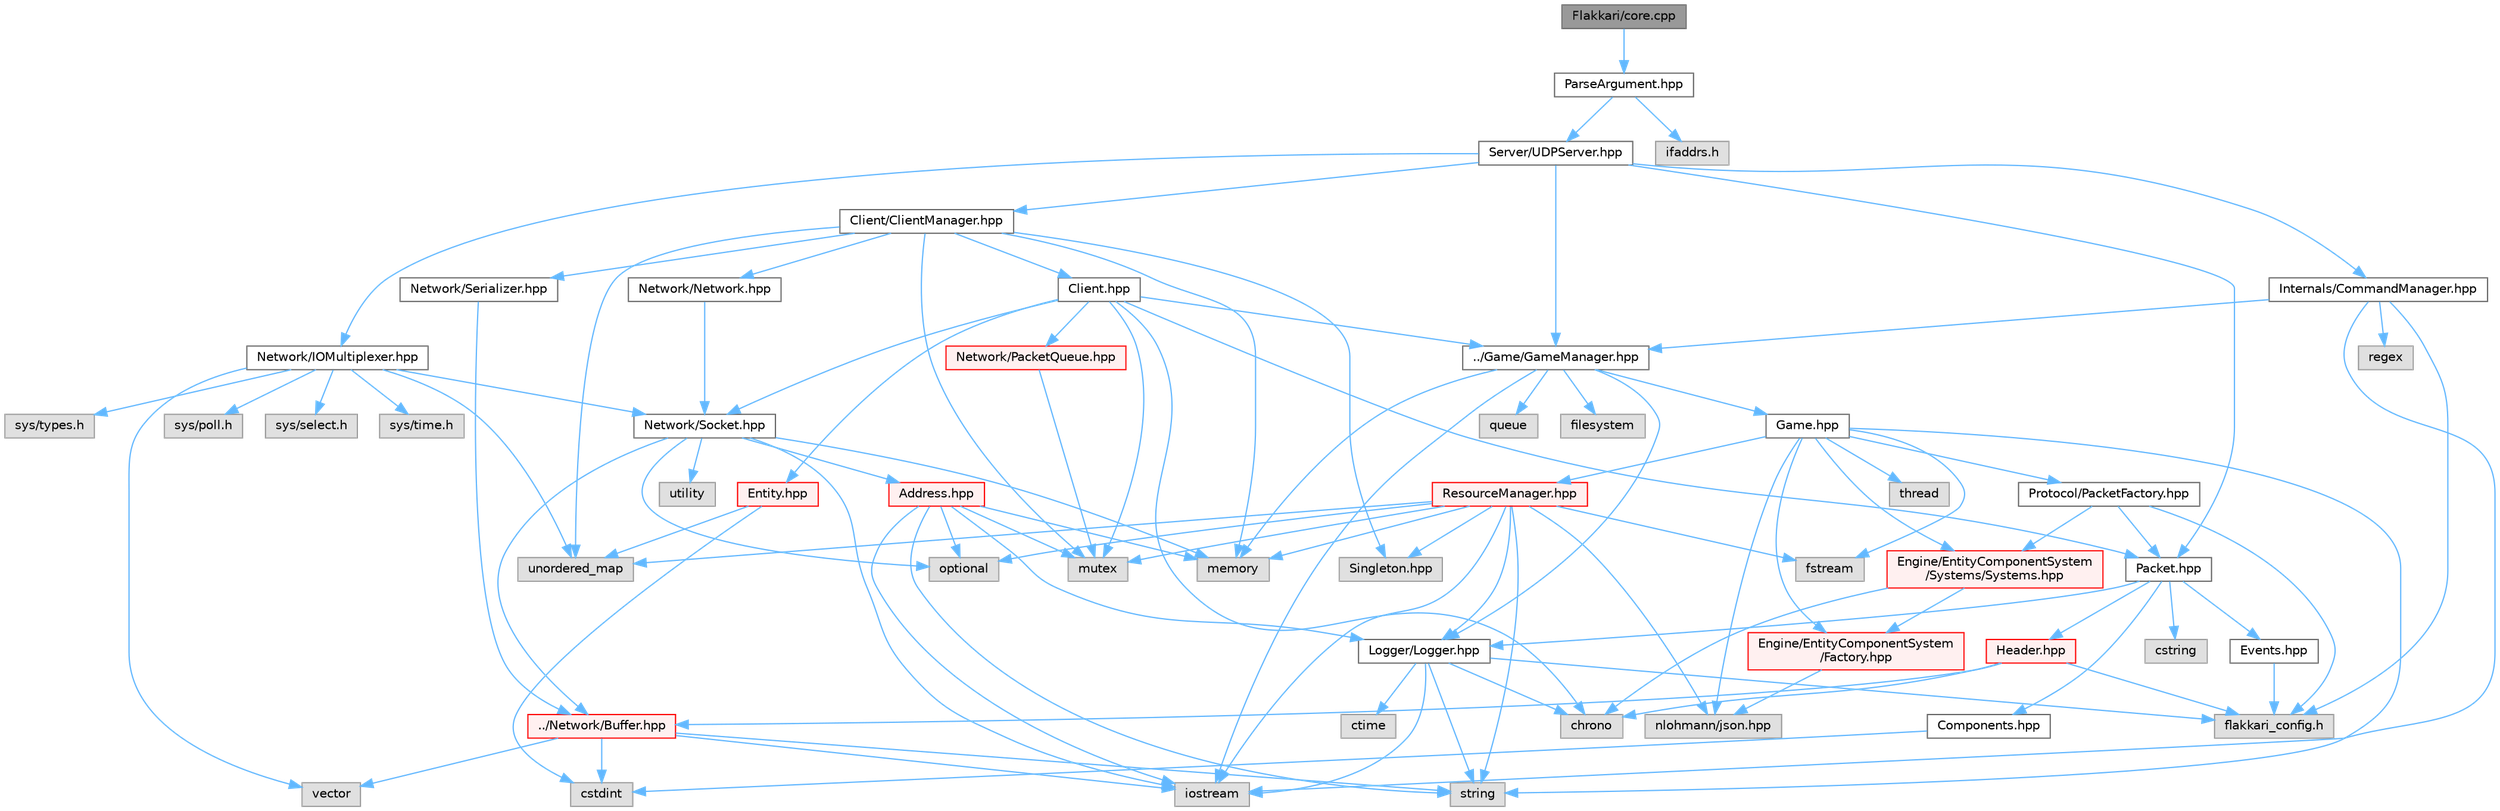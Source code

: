 digraph "Flakkari/core.cpp"
{
 // LATEX_PDF_SIZE
  bgcolor="transparent";
  edge [fontname=Helvetica,fontsize=10,labelfontname=Helvetica,labelfontsize=10];
  node [fontname=Helvetica,fontsize=10,shape=box,height=0.2,width=0.4];
  Node1 [id="Node000001",label="Flakkari/core.cpp",height=0.2,width=0.4,color="gray40", fillcolor="grey60", style="filled", fontcolor="black",tooltip=" "];
  Node1 -> Node2 [id="edge1_Node000001_Node000002",color="steelblue1",style="solid",tooltip=" "];
  Node2 [id="Node000002",label="ParseArgument.hpp",height=0.2,width=0.4,color="grey40", fillcolor="white", style="filled",URL="$d7/d94/ParseArgument_8hpp.html",tooltip=" "];
  Node2 -> Node3 [id="edge2_Node000002_Node000003",color="steelblue1",style="solid",tooltip=" "];
  Node3 [id="Node000003",label="Server/UDPServer.hpp",height=0.2,width=0.4,color="grey40", fillcolor="white", style="filled",URL="$d6/de9/UDPServer_8hpp.html",tooltip=" "];
  Node3 -> Node4 [id="edge3_Node000003_Node000004",color="steelblue1",style="solid",tooltip=" "];
  Node4 [id="Node000004",label="Client/ClientManager.hpp",height=0.2,width=0.4,color="grey40", fillcolor="white", style="filled",URL="$d8/dff/ClientManager_8hpp.html",tooltip=" "];
  Node4 -> Node5 [id="edge4_Node000004_Node000005",color="steelblue1",style="solid",tooltip=" "];
  Node5 [id="Node000005",label="Client.hpp",height=0.2,width=0.4,color="grey40", fillcolor="white", style="filled",URL="$d3/d8e/Client_8hpp.html",tooltip=" "];
  Node5 -> Node6 [id="edge5_Node000005_Node000006",color="steelblue1",style="solid",tooltip=" "];
  Node6 [id="Node000006",label="chrono",height=0.2,width=0.4,color="grey60", fillcolor="#E0E0E0", style="filled",tooltip=" "];
  Node5 -> Node7 [id="edge6_Node000005_Node000007",color="steelblue1",style="solid",tooltip=" "];
  Node7 [id="Node000007",label="mutex",height=0.2,width=0.4,color="grey60", fillcolor="#E0E0E0", style="filled",tooltip=" "];
  Node5 -> Node8 [id="edge7_Node000005_Node000008",color="steelblue1",style="solid",tooltip=" "];
  Node8 [id="Node000008",label="../Game/GameManager.hpp",height=0.2,width=0.4,color="grey40", fillcolor="white", style="filled",URL="$d6/d27/GameManager_8hpp.html",tooltip=" "];
  Node8 -> Node9 [id="edge8_Node000008_Node000009",color="steelblue1",style="solid",tooltip=" "];
  Node9 [id="Node000009",label="filesystem",height=0.2,width=0.4,color="grey60", fillcolor="#E0E0E0", style="filled",tooltip=" "];
  Node8 -> Node10 [id="edge9_Node000008_Node000010",color="steelblue1",style="solid",tooltip=" "];
  Node10 [id="Node000010",label="iostream",height=0.2,width=0.4,color="grey60", fillcolor="#E0E0E0", style="filled",tooltip=" "];
  Node8 -> Node11 [id="edge10_Node000008_Node000011",color="steelblue1",style="solid",tooltip=" "];
  Node11 [id="Node000011",label="memory",height=0.2,width=0.4,color="grey60", fillcolor="#E0E0E0", style="filled",tooltip=" "];
  Node8 -> Node12 [id="edge11_Node000008_Node000012",color="steelblue1",style="solid",tooltip=" "];
  Node12 [id="Node000012",label="queue",height=0.2,width=0.4,color="grey60", fillcolor="#E0E0E0", style="filled",tooltip=" "];
  Node8 -> Node13 [id="edge12_Node000008_Node000013",color="steelblue1",style="solid",tooltip=" "];
  Node13 [id="Node000013",label="Game.hpp",height=0.2,width=0.4,color="grey40", fillcolor="white", style="filled",URL="$d5/d4b/Game_8hpp.html",tooltip=" "];
  Node13 -> Node14 [id="edge13_Node000013_Node000014",color="steelblue1",style="solid",tooltip=" "];
  Node14 [id="Node000014",label="fstream",height=0.2,width=0.4,color="grey60", fillcolor="#E0E0E0", style="filled",tooltip=" "];
  Node13 -> Node15 [id="edge14_Node000013_Node000015",color="steelblue1",style="solid",tooltip=" "];
  Node15 [id="Node000015",label="nlohmann/json.hpp",height=0.2,width=0.4,color="grey60", fillcolor="#E0E0E0", style="filled",tooltip=" "];
  Node13 -> Node16 [id="edge15_Node000013_Node000016",color="steelblue1",style="solid",tooltip=" "];
  Node16 [id="Node000016",label="string",height=0.2,width=0.4,color="grey60", fillcolor="#E0E0E0", style="filled",tooltip=" "];
  Node13 -> Node17 [id="edge16_Node000013_Node000017",color="steelblue1",style="solid",tooltip=" "];
  Node17 [id="Node000017",label="thread",height=0.2,width=0.4,color="grey60", fillcolor="#E0E0E0", style="filled",tooltip=" "];
  Node13 -> Node18 [id="edge17_Node000013_Node000018",color="steelblue1",style="solid",tooltip=" "];
  Node18 [id="Node000018",label="Engine/EntityComponentSystem\l/Factory.hpp",height=0.2,width=0.4,color="red", fillcolor="#FFF0F0", style="filled",URL="$d5/d03/Factory_8hpp.html",tooltip=" "];
  Node18 -> Node15 [id="edge18_Node000018_Node000015",color="steelblue1",style="solid",tooltip=" "];
  Node13 -> Node65 [id="edge19_Node000013_Node000065",color="steelblue1",style="solid",tooltip=" "];
  Node65 [id="Node000065",label="Engine/EntityComponentSystem\l/Systems/Systems.hpp",height=0.2,width=0.4,color="red", fillcolor="#FFF0F0", style="filled",URL="$d8/d3d/Systems_8hpp.html",tooltip=" "];
  Node65 -> Node18 [id="edge20_Node000065_Node000018",color="steelblue1",style="solid",tooltip=" "];
  Node65 -> Node6 [id="edge21_Node000065_Node000006",color="steelblue1",style="solid",tooltip=" "];
  Node13 -> Node67 [id="edge22_Node000013_Node000067",color="steelblue1",style="solid",tooltip=" "];
  Node67 [id="Node000067",label="Protocol/PacketFactory.hpp",height=0.2,width=0.4,color="grey40", fillcolor="white", style="filled",URL="$d7/d61/PacketFactory_8hpp.html",tooltip=" "];
  Node67 -> Node38 [id="edge23_Node000067_Node000038",color="steelblue1",style="solid",tooltip=" "];
  Node38 [id="Node000038",label="flakkari_config.h",height=0.2,width=0.4,color="grey60", fillcolor="#E0E0E0", style="filled",tooltip=" "];
  Node67 -> Node65 [id="edge24_Node000067_Node000065",color="steelblue1",style="solid",tooltip=" "];
  Node67 -> Node68 [id="edge25_Node000067_Node000068",color="steelblue1",style="solid",tooltip=" "];
  Node68 [id="Node000068",label="Packet.hpp",height=0.2,width=0.4,color="grey40", fillcolor="white", style="filled",URL="$db/d1b/Packet_8hpp.html",tooltip=" "];
  Node68 -> Node69 [id="edge26_Node000068_Node000069",color="steelblue1",style="solid",tooltip=" "];
  Node69 [id="Node000069",label="Components.hpp",height=0.2,width=0.4,color="grey40", fillcolor="white", style="filled",URL="$d1/d3b/Components_8hpp.html",tooltip=" "];
  Node69 -> Node22 [id="edge27_Node000069_Node000022",color="steelblue1",style="solid",tooltip=" "];
  Node22 [id="Node000022",label="cstdint",height=0.2,width=0.4,color="grey60", fillcolor="#E0E0E0", style="filled",tooltip=" "];
  Node68 -> Node70 [id="edge28_Node000068_Node000070",color="steelblue1",style="solid",tooltip=" "];
  Node70 [id="Node000070",label="Events.hpp",height=0.2,width=0.4,color="grey40", fillcolor="white", style="filled",URL="$d0/d4e/Events_8hpp.html",tooltip=" "];
  Node70 -> Node38 [id="edge29_Node000070_Node000038",color="steelblue1",style="solid",tooltip=" "];
  Node68 -> Node71 [id="edge30_Node000068_Node000071",color="steelblue1",style="solid",tooltip=" "];
  Node71 [id="Node000071",label="Header.hpp",height=0.2,width=0.4,color="red", fillcolor="#FFF0F0", style="filled",URL="$d4/d64/Header_8hpp.html",tooltip=" "];
  Node71 -> Node38 [id="edge31_Node000071_Node000038",color="steelblue1",style="solid",tooltip=" "];
  Node71 -> Node72 [id="edge32_Node000071_Node000072",color="steelblue1",style="solid",tooltip=" "];
  Node72 [id="Node000072",label="../Network/Buffer.hpp",height=0.2,width=0.4,color="red", fillcolor="#FFF0F0", style="filled",URL="$d8/d36/Buffer_8hpp.html",tooltip=" "];
  Node72 -> Node22 [id="edge33_Node000072_Node000022",color="steelblue1",style="solid",tooltip=" "];
  Node72 -> Node10 [id="edge34_Node000072_Node000010",color="steelblue1",style="solid",tooltip=" "];
  Node72 -> Node16 [id="edge35_Node000072_Node000016",color="steelblue1",style="solid",tooltip=" "];
  Node72 -> Node28 [id="edge36_Node000072_Node000028",color="steelblue1",style="solid",tooltip=" "];
  Node28 [id="Node000028",label="vector",height=0.2,width=0.4,color="grey60", fillcolor="#E0E0E0", style="filled",tooltip=" "];
  Node71 -> Node6 [id="edge37_Node000071_Node000006",color="steelblue1",style="solid",tooltip=" "];
  Node68 -> Node74 [id="edge38_Node000068_Node000074",color="steelblue1",style="solid",tooltip=" "];
  Node74 [id="Node000074",label="Logger/Logger.hpp",height=0.2,width=0.4,color="grey40", fillcolor="white", style="filled",URL="$d9/d11/Logger_8hpp.html",tooltip=" "];
  Node74 -> Node38 [id="edge39_Node000074_Node000038",color="steelblue1",style="solid",tooltip=" "];
  Node74 -> Node6 [id="edge40_Node000074_Node000006",color="steelblue1",style="solid",tooltip=" "];
  Node74 -> Node75 [id="edge41_Node000074_Node000075",color="steelblue1",style="solid",tooltip=" "];
  Node75 [id="Node000075",label="ctime",height=0.2,width=0.4,color="grey60", fillcolor="#E0E0E0", style="filled",tooltip=" "];
  Node74 -> Node10 [id="edge42_Node000074_Node000010",color="steelblue1",style="solid",tooltip=" "];
  Node74 -> Node16 [id="edge43_Node000074_Node000016",color="steelblue1",style="solid",tooltip=" "];
  Node68 -> Node56 [id="edge44_Node000068_Node000056",color="steelblue1",style="solid",tooltip=" "];
  Node56 [id="Node000056",label="cstring",height=0.2,width=0.4,color="grey60", fillcolor="#E0E0E0", style="filled",tooltip=" "];
  Node13 -> Node76 [id="edge45_Node000013_Node000076",color="steelblue1",style="solid",tooltip=" "];
  Node76 [id="Node000076",label="ResourceManager.hpp",height=0.2,width=0.4,color="red", fillcolor="#FFF0F0", style="filled",URL="$db/d16/ResourceManager_8hpp.html",tooltip=" "];
  Node76 -> Node77 [id="edge46_Node000076_Node000077",color="steelblue1",style="solid",tooltip=" "];
  Node77 [id="Node000077",label="Singleton.hpp",height=0.2,width=0.4,color="grey60", fillcolor="#E0E0E0", style="filled",tooltip=" "];
  Node76 -> Node14 [id="edge47_Node000076_Node000014",color="steelblue1",style="solid",tooltip=" "];
  Node76 -> Node10 [id="edge48_Node000076_Node000010",color="steelblue1",style="solid",tooltip=" "];
  Node76 -> Node11 [id="edge49_Node000076_Node000011",color="steelblue1",style="solid",tooltip=" "];
  Node76 -> Node7 [id="edge50_Node000076_Node000007",color="steelblue1",style="solid",tooltip=" "];
  Node76 -> Node15 [id="edge51_Node000076_Node000015",color="steelblue1",style="solid",tooltip=" "];
  Node76 -> Node26 [id="edge52_Node000076_Node000026",color="steelblue1",style="solid",tooltip=" "];
  Node26 [id="Node000026",label="optional",height=0.2,width=0.4,color="grey60", fillcolor="#E0E0E0", style="filled",tooltip=" "];
  Node76 -> Node16 [id="edge53_Node000076_Node000016",color="steelblue1",style="solid",tooltip=" "];
  Node76 -> Node23 [id="edge54_Node000076_Node000023",color="steelblue1",style="solid",tooltip=" "];
  Node23 [id="Node000023",label="unordered_map",height=0.2,width=0.4,color="grey60", fillcolor="#E0E0E0", style="filled",tooltip=" "];
  Node76 -> Node74 [id="edge55_Node000076_Node000074",color="steelblue1",style="solid",tooltip=" "];
  Node8 -> Node74 [id="edge56_Node000008_Node000074",color="steelblue1",style="solid",tooltip=" "];
  Node5 -> Node20 [id="edge57_Node000005_Node000020",color="steelblue1",style="solid",tooltip=" "];
  Node20 [id="Node000020",label="Entity.hpp",height=0.2,width=0.4,color="red", fillcolor="#FFF0F0", style="filled",URL="$de/da6/Entity_8hpp.html",tooltip=" "];
  Node20 -> Node22 [id="edge58_Node000020_Node000022",color="steelblue1",style="solid",tooltip=" "];
  Node20 -> Node23 [id="edge59_Node000020_Node000023",color="steelblue1",style="solid",tooltip=" "];
  Node5 -> Node79 [id="edge60_Node000005_Node000079",color="steelblue1",style="solid",tooltip=" "];
  Node79 [id="Node000079",label="Network/PacketQueue.hpp",height=0.2,width=0.4,color="red", fillcolor="#FFF0F0", style="filled",URL="$d3/dd3/PacketQueue_8hpp.html",tooltip=" "];
  Node79 -> Node7 [id="edge61_Node000079_Node000007",color="steelblue1",style="solid",tooltip=" "];
  Node5 -> Node81 [id="edge62_Node000005_Node000081",color="steelblue1",style="solid",tooltip=" "];
  Node81 [id="Node000081",label="Network/Socket.hpp",height=0.2,width=0.4,color="grey40", fillcolor="white", style="filled",URL="$dd/df5/Socket_8hpp.html",tooltip=" "];
  Node81 -> Node82 [id="edge63_Node000081_Node000082",color="steelblue1",style="solid",tooltip=" "];
  Node82 [id="Node000082",label="Address.hpp",height=0.2,width=0.4,color="red", fillcolor="#FFF0F0", style="filled",URL="$d4/d47/Address_8hpp.html",tooltip=" "];
  Node82 -> Node10 [id="edge64_Node000082_Node000010",color="steelblue1",style="solid",tooltip=" "];
  Node82 -> Node11 [id="edge65_Node000082_Node000011",color="steelblue1",style="solid",tooltip=" "];
  Node82 -> Node7 [id="edge66_Node000082_Node000007",color="steelblue1",style="solid",tooltip=" "];
  Node82 -> Node26 [id="edge67_Node000082_Node000026",color="steelblue1",style="solid",tooltip=" "];
  Node82 -> Node16 [id="edge68_Node000082_Node000016",color="steelblue1",style="solid",tooltip=" "];
  Node82 -> Node74 [id="edge69_Node000082_Node000074",color="steelblue1",style="solid",tooltip=" "];
  Node81 -> Node72 [id="edge70_Node000081_Node000072",color="steelblue1",style="solid",tooltip=" "];
  Node81 -> Node10 [id="edge71_Node000081_Node000010",color="steelblue1",style="solid",tooltip=" "];
  Node81 -> Node11 [id="edge72_Node000081_Node000011",color="steelblue1",style="solid",tooltip=" "];
  Node81 -> Node26 [id="edge73_Node000081_Node000026",color="steelblue1",style="solid",tooltip=" "];
  Node81 -> Node85 [id="edge74_Node000081_Node000085",color="steelblue1",style="solid",tooltip=" "];
  Node85 [id="Node000085",label="utility",height=0.2,width=0.4,color="grey60", fillcolor="#E0E0E0", style="filled",tooltip=" "];
  Node5 -> Node68 [id="edge75_Node000005_Node000068",color="steelblue1",style="solid",tooltip=" "];
  Node4 -> Node86 [id="edge76_Node000004_Node000086",color="steelblue1",style="solid",tooltip=" "];
  Node86 [id="Node000086",label="Network/Network.hpp",height=0.2,width=0.4,color="grey40", fillcolor="white", style="filled",URL="$da/d02/Network_8hpp.html",tooltip=" "];
  Node86 -> Node81 [id="edge77_Node000086_Node000081",color="steelblue1",style="solid",tooltip=" "];
  Node4 -> Node87 [id="edge78_Node000004_Node000087",color="steelblue1",style="solid",tooltip=" "];
  Node87 [id="Node000087",label="Network/Serializer.hpp",height=0.2,width=0.4,color="grey40", fillcolor="white", style="filled",URL="$d5/dcc/Serializer_8hpp.html",tooltip=" "];
  Node87 -> Node72 [id="edge79_Node000087_Node000072",color="steelblue1",style="solid",tooltip=" "];
  Node4 -> Node77 [id="edge80_Node000004_Node000077",color="steelblue1",style="solid",tooltip=" "];
  Node4 -> Node11 [id="edge81_Node000004_Node000011",color="steelblue1",style="solid",tooltip=" "];
  Node4 -> Node7 [id="edge82_Node000004_Node000007",color="steelblue1",style="solid",tooltip=" "];
  Node4 -> Node23 [id="edge83_Node000004_Node000023",color="steelblue1",style="solid",tooltip=" "];
  Node3 -> Node8 [id="edge84_Node000003_Node000008",color="steelblue1",style="solid",tooltip=" "];
  Node3 -> Node88 [id="edge85_Node000003_Node000088",color="steelblue1",style="solid",tooltip=" "];
  Node88 [id="Node000088",label="Internals/CommandManager.hpp",height=0.2,width=0.4,color="grey40", fillcolor="white", style="filled",URL="$d9/dae/CommandManager_8hpp.html",tooltip=" "];
  Node88 -> Node10 [id="edge86_Node000088_Node000010",color="steelblue1",style="solid",tooltip=" "];
  Node88 -> Node89 [id="edge87_Node000088_Node000089",color="steelblue1",style="solid",tooltip=" "];
  Node89 [id="Node000089",label="regex",height=0.2,width=0.4,color="grey60", fillcolor="#E0E0E0", style="filled",tooltip=" "];
  Node88 -> Node8 [id="edge88_Node000088_Node000008",color="steelblue1",style="solid",tooltip=" "];
  Node88 -> Node38 [id="edge89_Node000088_Node000038",color="steelblue1",style="solid",tooltip=" "];
  Node3 -> Node90 [id="edge90_Node000003_Node000090",color="steelblue1",style="solid",tooltip=" "];
  Node90 [id="Node000090",label="Network/IOMultiplexer.hpp",height=0.2,width=0.4,color="grey40", fillcolor="white", style="filled",URL="$d5/d63/IOMultiplexer_8hpp.html",tooltip=" "];
  Node90 -> Node81 [id="edge91_Node000090_Node000081",color="steelblue1",style="solid",tooltip=" "];
  Node90 -> Node23 [id="edge92_Node000090_Node000023",color="steelblue1",style="solid",tooltip=" "];
  Node90 -> Node28 [id="edge93_Node000090_Node000028",color="steelblue1",style="solid",tooltip=" "];
  Node90 -> Node91 [id="edge94_Node000090_Node000091",color="steelblue1",style="solid",tooltip=" "];
  Node91 [id="Node000091",label="sys/select.h",height=0.2,width=0.4,color="grey60", fillcolor="#E0E0E0", style="filled",tooltip=" "];
  Node90 -> Node92 [id="edge95_Node000090_Node000092",color="steelblue1",style="solid",tooltip=" "];
  Node92 [id="Node000092",label="sys/time.h",height=0.2,width=0.4,color="grey60", fillcolor="#E0E0E0", style="filled",tooltip=" "];
  Node90 -> Node93 [id="edge96_Node000090_Node000093",color="steelblue1",style="solid",tooltip=" "];
  Node93 [id="Node000093",label="sys/types.h",height=0.2,width=0.4,color="grey60", fillcolor="#E0E0E0", style="filled",tooltip=" "];
  Node90 -> Node94 [id="edge97_Node000090_Node000094",color="steelblue1",style="solid",tooltip=" "];
  Node94 [id="Node000094",label="sys/poll.h",height=0.2,width=0.4,color="grey60", fillcolor="#E0E0E0", style="filled",tooltip=" "];
  Node3 -> Node68 [id="edge98_Node000003_Node000068",color="steelblue1",style="solid",tooltip=" "];
  Node2 -> Node95 [id="edge99_Node000002_Node000095",color="steelblue1",style="solid",tooltip=" "];
  Node95 [id="Node000095",label="ifaddrs.h",height=0.2,width=0.4,color="grey60", fillcolor="#E0E0E0", style="filled",tooltip=" "];
}
